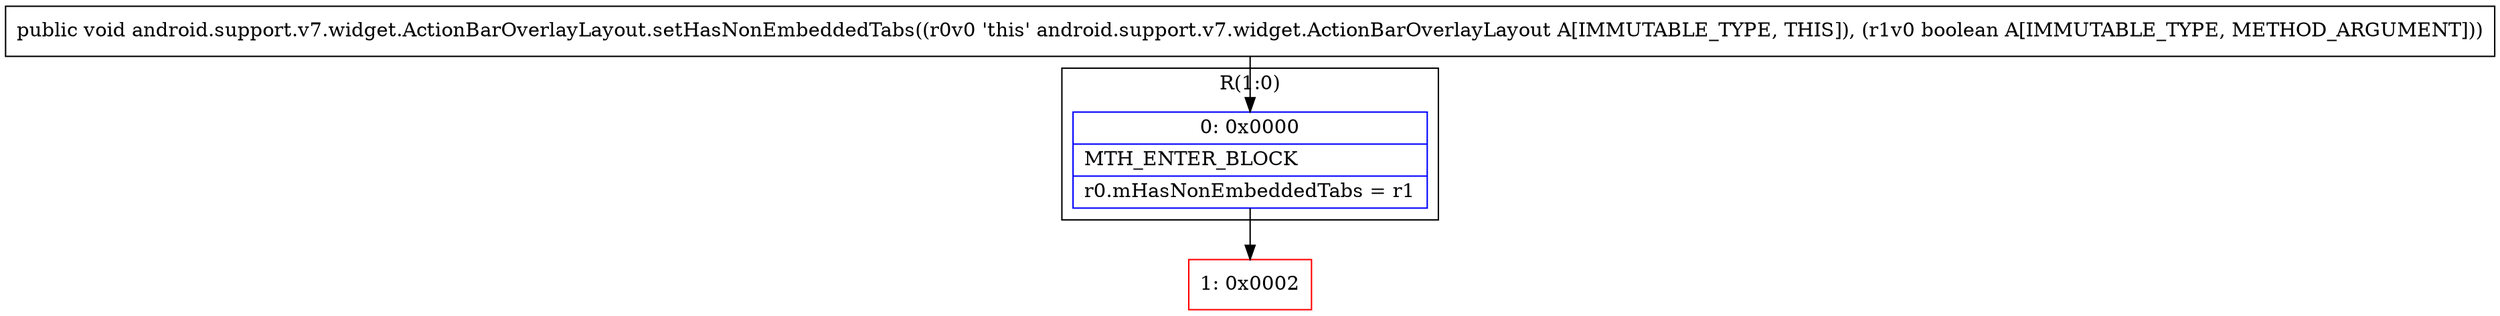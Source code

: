 digraph "CFG forandroid.support.v7.widget.ActionBarOverlayLayout.setHasNonEmbeddedTabs(Z)V" {
subgraph cluster_Region_937415241 {
label = "R(1:0)";
node [shape=record,color=blue];
Node_0 [shape=record,label="{0\:\ 0x0000|MTH_ENTER_BLOCK\l|r0.mHasNonEmbeddedTabs = r1\l}"];
}
Node_1 [shape=record,color=red,label="{1\:\ 0x0002}"];
MethodNode[shape=record,label="{public void android.support.v7.widget.ActionBarOverlayLayout.setHasNonEmbeddedTabs((r0v0 'this' android.support.v7.widget.ActionBarOverlayLayout A[IMMUTABLE_TYPE, THIS]), (r1v0 boolean A[IMMUTABLE_TYPE, METHOD_ARGUMENT])) }"];
MethodNode -> Node_0;
Node_0 -> Node_1;
}


